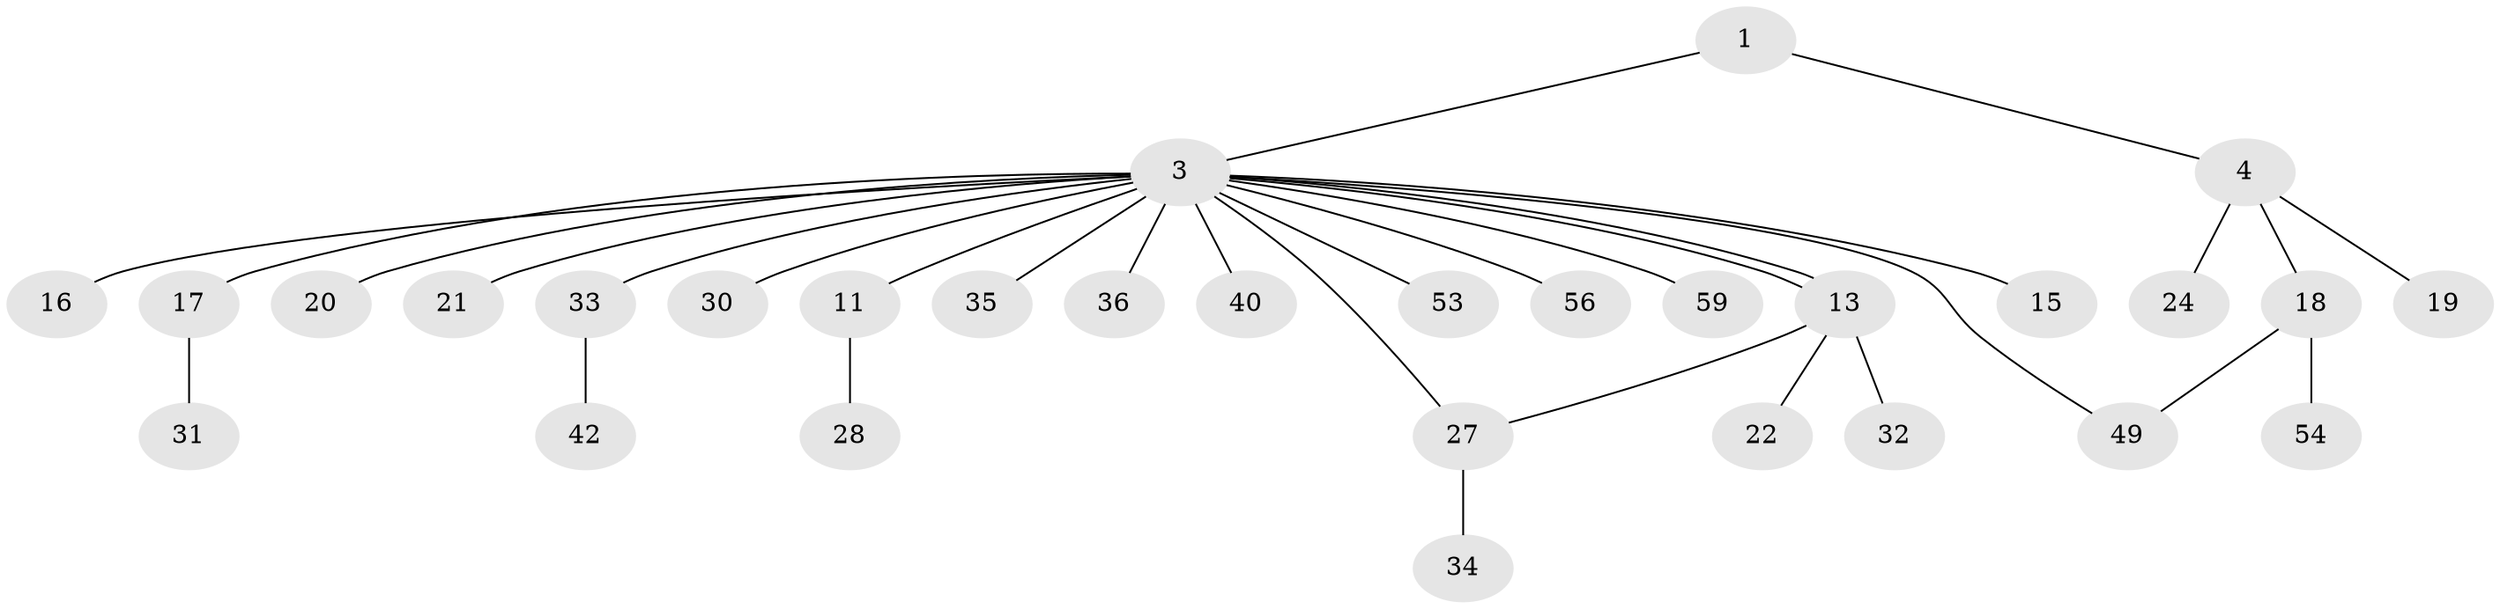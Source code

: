 // original degree distribution, {1: 0.639344262295082, 3: 0.09836065573770492, 20: 0.01639344262295082, 6: 0.03278688524590164, 4: 0.03278688524590164, 2: 0.13114754098360656, 5: 0.04918032786885246}
// Generated by graph-tools (version 1.1) at 2025/14/03/09/25 04:14:47]
// undirected, 30 vertices, 32 edges
graph export_dot {
graph [start="1"]
  node [color=gray90,style=filled];
  1 [super="+2"];
  3 [super="+6+12+14+10+8+23+25+29"];
  4 [super="+47+7+5"];
  11;
  13 [super="+61"];
  15;
  16;
  17 [super="+38"];
  18;
  19;
  20;
  21;
  22;
  24;
  27 [super="+41"];
  28;
  30;
  31;
  32 [super="+46+39"];
  33;
  34;
  35;
  36;
  40;
  42;
  49;
  53;
  54;
  56;
  59;
  1 -- 3;
  1 -- 4;
  3 -- 11 [weight=2];
  3 -- 13;
  3 -- 13;
  3 -- 16;
  3 -- 21;
  3 -- 30;
  3 -- 40;
  3 -- 49;
  3 -- 53;
  3 -- 56;
  3 -- 59;
  3 -- 20;
  3 -- 17;
  3 -- 27;
  3 -- 35;
  3 -- 36;
  3 -- 15;
  3 -- 33;
  4 -- 18;
  4 -- 24;
  4 -- 19;
  11 -- 28;
  13 -- 22;
  13 -- 32;
  13 -- 27;
  17 -- 31;
  18 -- 49;
  18 -- 54;
  27 -- 34;
  33 -- 42;
}
